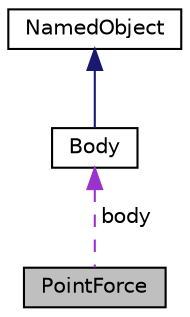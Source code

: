 digraph "PointForce"
{
 // LATEX_PDF_SIZE
  edge [fontname="Helvetica",fontsize="10",labelfontname="Helvetica",labelfontsize="10"];
  node [fontname="Helvetica",fontsize="10",shape=record];
  Node1 [label="PointForce",height=0.2,width=0.4,color="black", fillcolor="grey75", style="filled", fontcolor="black",tooltip=" "];
  Node2 -> Node1 [dir="back",color="darkorchid3",fontsize="10",style="dashed",label=" body" ,fontname="Helvetica"];
  Node2 [label="Body",height=0.2,width=0.4,color="black", fillcolor="white", style="filled",URL="$classBody.html",tooltip=" "];
  Node3 -> Node2 [dir="back",color="midnightblue",fontsize="10",style="solid",fontname="Helvetica"];
  Node3 [label="NamedObject",height=0.2,width=0.4,color="black", fillcolor="white", style="filled",URL="$classNamedObject.html",tooltip=" "];
}
